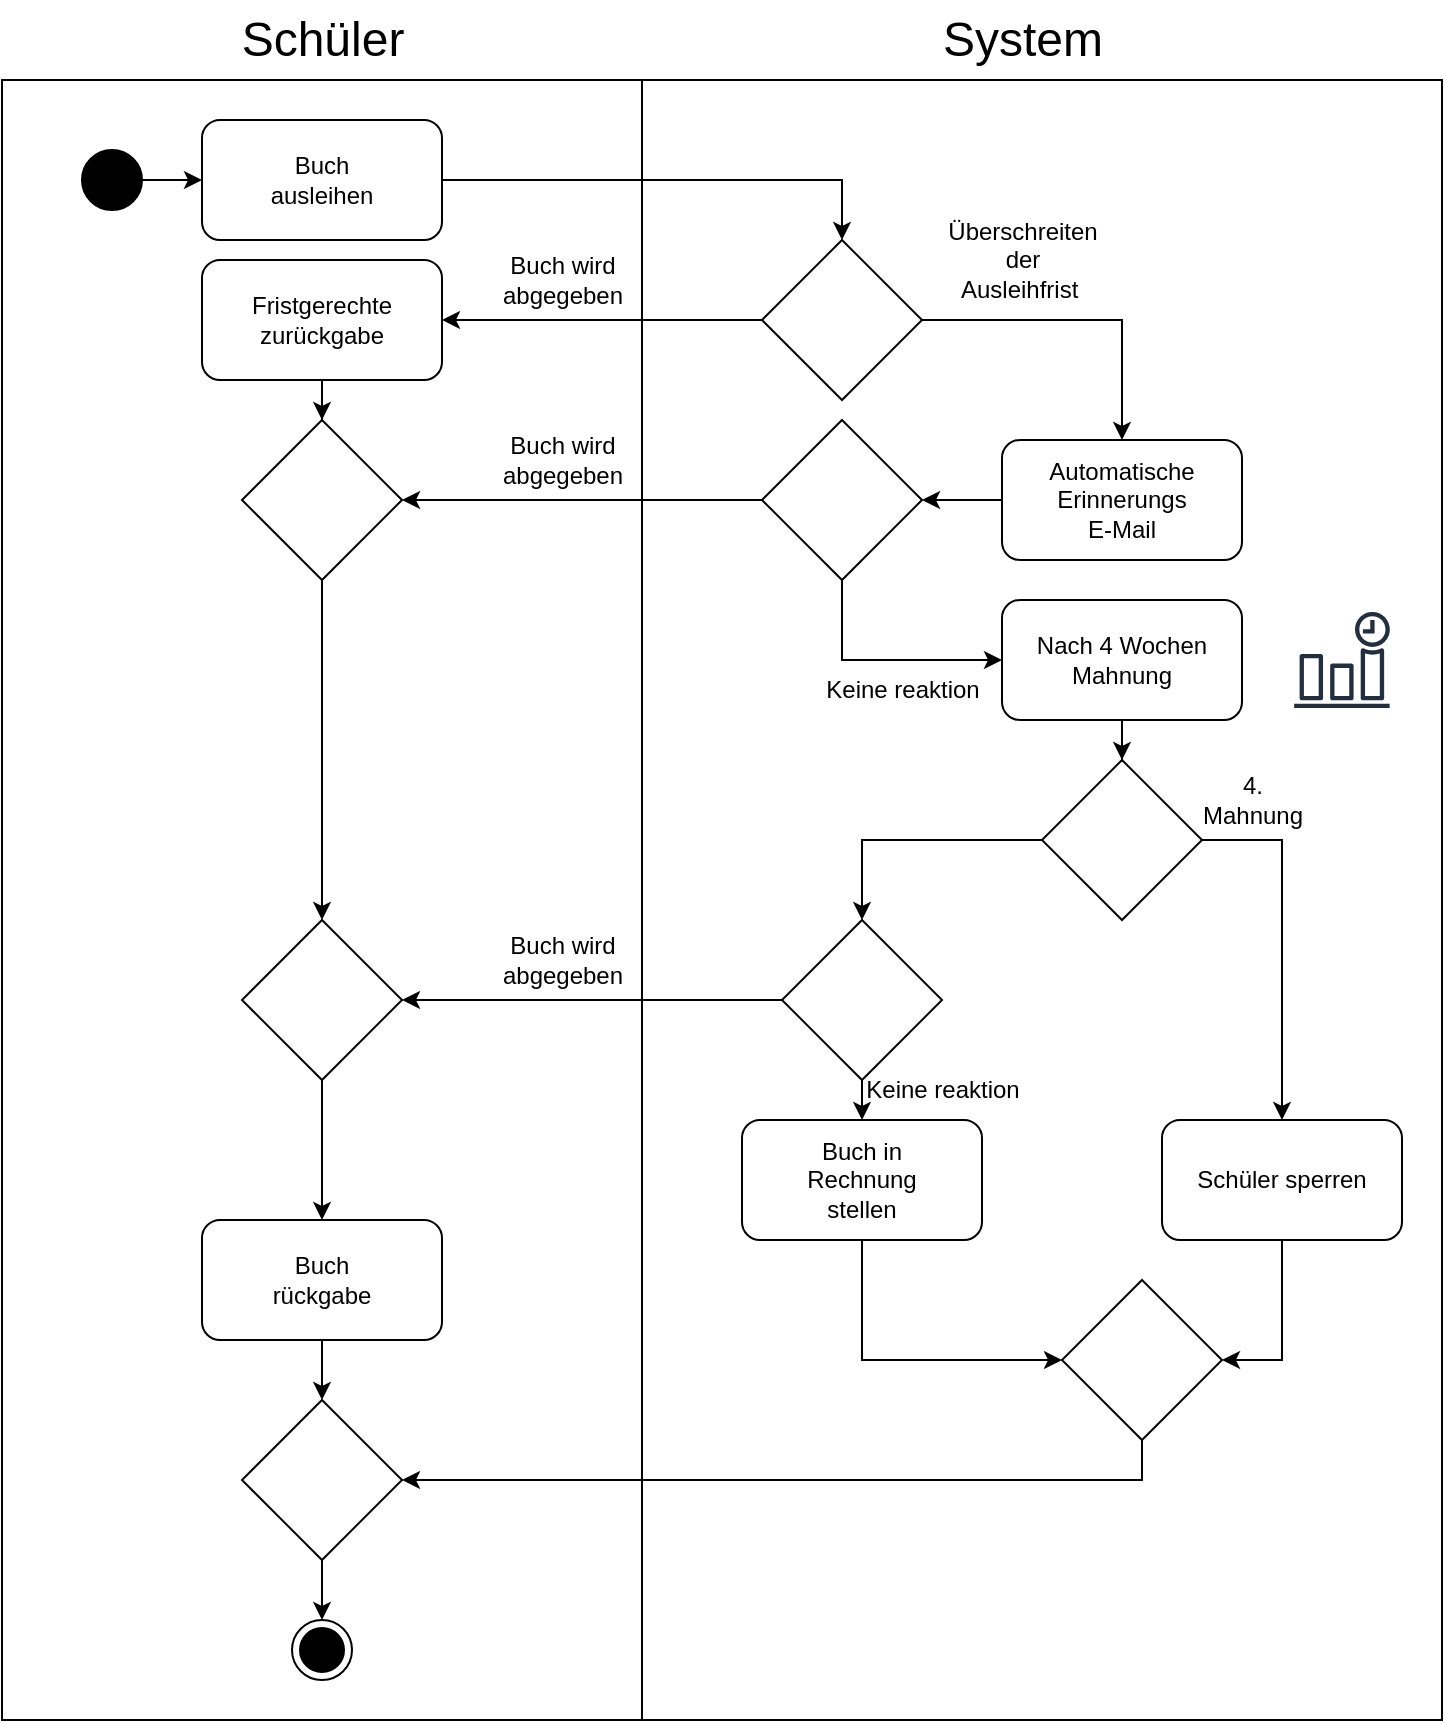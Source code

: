 <mxfile version="26.2.2">
  <diagram name="Seite-1" id="lWLERpLhqjINEII-QArS">
    <mxGraphModel dx="1428" dy="841" grid="1" gridSize="10" guides="1" tooltips="1" connect="1" arrows="1" fold="1" page="1" pageScale="1" pageWidth="827" pageHeight="1169" math="0" shadow="0">
      <root>
        <mxCell id="0" />
        <mxCell id="1" parent="0" />
        <mxCell id="Bz-hgVEM39cpWH5malVj-1" value="" style="rounded=0;whiteSpace=wrap;html=1;connectable=0;" vertex="1" parent="1">
          <mxGeometry x="54" y="200" width="320" height="820" as="geometry" />
        </mxCell>
        <mxCell id="Bz-hgVEM39cpWH5malVj-2" value="" style="rounded=0;whiteSpace=wrap;html=1;connectable=0;" vertex="1" parent="1">
          <mxGeometry x="374" y="200" width="400" height="820" as="geometry" />
        </mxCell>
        <mxCell id="Bz-hgVEM39cpWH5malVj-3" value="&lt;font style=&quot;font-size: 24px;&quot;&gt;Schüler&lt;/font&gt;" style="text;html=1;align=center;verticalAlign=middle;resizable=0;points=[];autosize=1;strokeColor=none;fillColor=none;" vertex="1" parent="1">
          <mxGeometry x="164" y="160" width="100" height="40" as="geometry" />
        </mxCell>
        <mxCell id="Bz-hgVEM39cpWH5malVj-4" value="&lt;font style=&quot;font-size: 24px;&quot;&gt;System&lt;/font&gt;" style="text;html=1;align=center;verticalAlign=middle;resizable=0;points=[];autosize=1;strokeColor=none;fillColor=none;" vertex="1" parent="1">
          <mxGeometry x="514" y="160" width="100" height="40" as="geometry" />
        </mxCell>
        <mxCell id="Bz-hgVEM39cpWH5malVj-9" value="" style="edgeStyle=orthogonalEdgeStyle;rounded=0;orthogonalLoop=1;jettySize=auto;html=1;" edge="1" parent="1" source="Bz-hgVEM39cpWH5malVj-5" target="Bz-hgVEM39cpWH5malVj-7">
          <mxGeometry relative="1" as="geometry" />
        </mxCell>
        <mxCell id="Bz-hgVEM39cpWH5malVj-5" value="" style="ellipse;fillColor=strokeColor;html=1;" vertex="1" parent="1">
          <mxGeometry x="94" y="235" width="30" height="30" as="geometry" />
        </mxCell>
        <mxCell id="Bz-hgVEM39cpWH5malVj-41" style="edgeStyle=orthogonalEdgeStyle;rounded=0;orthogonalLoop=1;jettySize=auto;html=1;entryX=0.5;entryY=0;entryDx=0;entryDy=0;" edge="1" parent="1" source="Bz-hgVEM39cpWH5malVj-7" target="Bz-hgVEM39cpWH5malVj-40">
          <mxGeometry relative="1" as="geometry" />
        </mxCell>
        <mxCell id="Bz-hgVEM39cpWH5malVj-7" value="Buch&lt;div&gt;ausleihen&lt;/div&gt;" style="rounded=1;whiteSpace=wrap;html=1;" vertex="1" parent="1">
          <mxGeometry x="154" y="220" width="120" height="60" as="geometry" />
        </mxCell>
        <mxCell id="Bz-hgVEM39cpWH5malVj-44" style="edgeStyle=orthogonalEdgeStyle;rounded=0;orthogonalLoop=1;jettySize=auto;html=1;entryX=1;entryY=0.5;entryDx=0;entryDy=0;exitX=0;exitY=0.5;exitDx=0;exitDy=0;" edge="1" parent="1" source="Bz-hgVEM39cpWH5malVj-45" target="Bz-hgVEM39cpWH5malVj-48">
          <mxGeometry relative="1" as="geometry">
            <mxPoint x="430" y="410" as="sourcePoint" />
            <mxPoint x="284" y="410" as="targetPoint" />
          </mxGeometry>
        </mxCell>
        <mxCell id="Bz-hgVEM39cpWH5malVj-85" style="edgeStyle=orthogonalEdgeStyle;rounded=0;orthogonalLoop=1;jettySize=auto;html=1;entryX=1;entryY=0.5;entryDx=0;entryDy=0;" edge="1" parent="1" source="Bz-hgVEM39cpWH5malVj-16" target="Bz-hgVEM39cpWH5malVj-45">
          <mxGeometry relative="1" as="geometry" />
        </mxCell>
        <mxCell id="Bz-hgVEM39cpWH5malVj-16" value="&lt;div&gt;Automatische&lt;/div&gt;Erinnerungs&lt;div&gt;E-Mail&lt;/div&gt;" style="rounded=1;whiteSpace=wrap;html=1;" vertex="1" parent="1">
          <mxGeometry x="554" y="380" width="120" height="60" as="geometry" />
        </mxCell>
        <mxCell id="Bz-hgVEM39cpWH5malVj-26" value="" style="edgeStyle=orthogonalEdgeStyle;rounded=0;orthogonalLoop=1;jettySize=auto;html=1;" edge="1" parent="1" source="Bz-hgVEM39cpWH5malVj-17" target="Bz-hgVEM39cpWH5malVj-25">
          <mxGeometry relative="1" as="geometry" />
        </mxCell>
        <mxCell id="Bz-hgVEM39cpWH5malVj-17" value="&lt;div&gt;Nach 4 Wochen&lt;/div&gt;Mahnung" style="rounded=1;whiteSpace=wrap;html=1;" vertex="1" parent="1">
          <mxGeometry x="554" y="460" width="120" height="60" as="geometry" />
        </mxCell>
        <mxCell id="Bz-hgVEM39cpWH5malVj-76" style="edgeStyle=orthogonalEdgeStyle;rounded=0;orthogonalLoop=1;jettySize=auto;html=1;" edge="1" parent="1" source="Bz-hgVEM39cpWH5malVj-18">
          <mxGeometry relative="1" as="geometry">
            <mxPoint x="214" y="860" as="targetPoint" />
          </mxGeometry>
        </mxCell>
        <mxCell id="Bz-hgVEM39cpWH5malVj-18" value="Buch&lt;div&gt;rückgabe&lt;/div&gt;" style="rounded=1;whiteSpace=wrap;html=1;" vertex="1" parent="1">
          <mxGeometry x="154" y="770" width="120" height="60" as="geometry" />
        </mxCell>
        <mxCell id="Bz-hgVEM39cpWH5malVj-29" style="edgeStyle=orthogonalEdgeStyle;rounded=0;orthogonalLoop=1;jettySize=auto;html=1;entryX=0.5;entryY=0;entryDx=0;entryDy=0;exitX=1;exitY=0.5;exitDx=0;exitDy=0;" edge="1" parent="1" source="Bz-hgVEM39cpWH5malVj-25" target="Bz-hgVEM39cpWH5malVj-31">
          <mxGeometry relative="1" as="geometry">
            <mxPoint x="694" y="630" as="targetPoint" />
          </mxGeometry>
        </mxCell>
        <mxCell id="Bz-hgVEM39cpWH5malVj-60" style="edgeStyle=orthogonalEdgeStyle;rounded=0;orthogonalLoop=1;jettySize=auto;html=1;entryX=0.5;entryY=0;entryDx=0;entryDy=0;" edge="1" parent="1" source="Bz-hgVEM39cpWH5malVj-25" target="Bz-hgVEM39cpWH5malVj-59">
          <mxGeometry relative="1" as="geometry" />
        </mxCell>
        <mxCell id="Bz-hgVEM39cpWH5malVj-25" value="" style="rhombus;whiteSpace=wrap;html=1;" vertex="1" parent="1">
          <mxGeometry x="574" y="540" width="80" height="80" as="geometry" />
        </mxCell>
        <mxCell id="Bz-hgVEM39cpWH5malVj-66" style="edgeStyle=orthogonalEdgeStyle;rounded=0;orthogonalLoop=1;jettySize=auto;html=1;entryX=1;entryY=0.5;entryDx=0;entryDy=0;" edge="1" parent="1" source="Bz-hgVEM39cpWH5malVj-31" target="Bz-hgVEM39cpWH5malVj-64">
          <mxGeometry relative="1" as="geometry" />
        </mxCell>
        <mxCell id="Bz-hgVEM39cpWH5malVj-31" value="&lt;div&gt;Schüler sperren&lt;/div&gt;" style="rounded=1;whiteSpace=wrap;html=1;" vertex="1" parent="1">
          <mxGeometry x="634" y="720" width="120" height="60" as="geometry" />
        </mxCell>
        <mxCell id="Bz-hgVEM39cpWH5malVj-83" style="edgeStyle=orthogonalEdgeStyle;rounded=0;orthogonalLoop=1;jettySize=auto;html=1;entryX=0.5;entryY=0;entryDx=0;entryDy=0;" edge="1" parent="1" source="Bz-hgVEM39cpWH5malVj-32" target="Bz-hgVEM39cpWH5malVj-18">
          <mxGeometry relative="1" as="geometry" />
        </mxCell>
        <mxCell id="Bz-hgVEM39cpWH5malVj-32" value="" style="rhombus;whiteSpace=wrap;html=1;" vertex="1" parent="1">
          <mxGeometry x="174" y="620" width="80" height="80" as="geometry" />
        </mxCell>
        <mxCell id="Bz-hgVEM39cpWH5malVj-67" style="edgeStyle=orthogonalEdgeStyle;rounded=0;orthogonalLoop=1;jettySize=auto;html=1;entryX=0;entryY=0.5;entryDx=0;entryDy=0;exitX=0.5;exitY=1;exitDx=0;exitDy=0;" edge="1" parent="1" source="Bz-hgVEM39cpWH5malVj-36" target="Bz-hgVEM39cpWH5malVj-64">
          <mxGeometry relative="1" as="geometry">
            <Array as="points">
              <mxPoint x="484" y="840" />
            </Array>
          </mxGeometry>
        </mxCell>
        <mxCell id="Bz-hgVEM39cpWH5malVj-36" value="&lt;div&gt;&lt;span style=&quot;background-color: transparent; color: light-dark(rgb(0, 0, 0), rgb(255, 255, 255));&quot;&gt;Buch in&lt;/span&gt;&lt;/div&gt;&lt;div&gt;Rechnung&lt;/div&gt;&lt;div&gt;stellen&lt;/div&gt;" style="rounded=1;whiteSpace=wrap;html=1;" vertex="1" parent="1">
          <mxGeometry x="424" y="720" width="120" height="60" as="geometry" />
        </mxCell>
        <mxCell id="Bz-hgVEM39cpWH5malVj-43" style="edgeStyle=orthogonalEdgeStyle;rounded=0;orthogonalLoop=1;jettySize=auto;html=1;entryX=0.5;entryY=0;entryDx=0;entryDy=0;" edge="1" parent="1" source="Bz-hgVEM39cpWH5malVj-40" target="Bz-hgVEM39cpWH5malVj-16">
          <mxGeometry relative="1" as="geometry">
            <mxPoint x="614" y="380" as="targetPoint" />
          </mxGeometry>
        </mxCell>
        <mxCell id="Bz-hgVEM39cpWH5malVj-52" style="edgeStyle=orthogonalEdgeStyle;rounded=0;orthogonalLoop=1;jettySize=auto;html=1;entryX=1;entryY=0.5;entryDx=0;entryDy=0;" edge="1" parent="1" source="Bz-hgVEM39cpWH5malVj-40" target="Bz-hgVEM39cpWH5malVj-51">
          <mxGeometry relative="1" as="geometry" />
        </mxCell>
        <mxCell id="Bz-hgVEM39cpWH5malVj-40" value="" style="rhombus;whiteSpace=wrap;html=1;" vertex="1" parent="1">
          <mxGeometry x="434" y="280" width="80" height="80" as="geometry" />
        </mxCell>
        <mxCell id="Bz-hgVEM39cpWH5malVj-47" style="edgeStyle=orthogonalEdgeStyle;rounded=0;orthogonalLoop=1;jettySize=auto;html=1;entryX=0;entryY=0.5;entryDx=0;entryDy=0;exitX=0.5;exitY=1;exitDx=0;exitDy=0;" edge="1" parent="1" source="Bz-hgVEM39cpWH5malVj-45" target="Bz-hgVEM39cpWH5malVj-17">
          <mxGeometry relative="1" as="geometry" />
        </mxCell>
        <mxCell id="Bz-hgVEM39cpWH5malVj-45" value="" style="rhombus;whiteSpace=wrap;html=1;" vertex="1" parent="1">
          <mxGeometry x="434" y="370" width="80" height="80" as="geometry" />
        </mxCell>
        <mxCell id="Bz-hgVEM39cpWH5malVj-58" style="edgeStyle=orthogonalEdgeStyle;rounded=0;orthogonalLoop=1;jettySize=auto;html=1;entryX=0.5;entryY=0;entryDx=0;entryDy=0;" edge="1" parent="1" source="Bz-hgVEM39cpWH5malVj-48" target="Bz-hgVEM39cpWH5malVj-32">
          <mxGeometry relative="1" as="geometry" />
        </mxCell>
        <mxCell id="Bz-hgVEM39cpWH5malVj-48" value="" style="rhombus;whiteSpace=wrap;html=1;" vertex="1" parent="1">
          <mxGeometry x="174" y="370" width="80" height="80" as="geometry" />
        </mxCell>
        <mxCell id="Bz-hgVEM39cpWH5malVj-84" value="" style="edgeStyle=orthogonalEdgeStyle;rounded=0;orthogonalLoop=1;jettySize=auto;html=1;" edge="1" parent="1" source="Bz-hgVEM39cpWH5malVj-51" target="Bz-hgVEM39cpWH5malVj-48">
          <mxGeometry relative="1" as="geometry" />
        </mxCell>
        <mxCell id="Bz-hgVEM39cpWH5malVj-51" value="&lt;span style=&quot;background-color: transparent; color: light-dark(rgb(0, 0, 0), rgb(255, 255, 255));&quot;&gt;Fristgerechte&lt;/span&gt;&lt;div&gt;&lt;span style=&quot;background-color: transparent; color: light-dark(rgb(0, 0, 0), rgb(255, 255, 255));&quot;&gt;zurückgabe&lt;/span&gt;&lt;/div&gt;" style="rounded=1;whiteSpace=wrap;html=1;" vertex="1" parent="1">
          <mxGeometry x="154" y="290" width="120" height="60" as="geometry" />
        </mxCell>
        <mxCell id="Bz-hgVEM39cpWH5malVj-61" style="edgeStyle=orthogonalEdgeStyle;rounded=0;orthogonalLoop=1;jettySize=auto;html=1;" edge="1" parent="1" source="Bz-hgVEM39cpWH5malVj-59">
          <mxGeometry relative="1" as="geometry">
            <mxPoint x="254" y="660" as="targetPoint" />
          </mxGeometry>
        </mxCell>
        <mxCell id="Bz-hgVEM39cpWH5malVj-63" style="edgeStyle=orthogonalEdgeStyle;rounded=0;orthogonalLoop=1;jettySize=auto;html=1;entryX=0.5;entryY=0;entryDx=0;entryDy=0;exitX=0.5;exitY=1;exitDx=0;exitDy=0;" edge="1" parent="1" source="Bz-hgVEM39cpWH5malVj-59" target="Bz-hgVEM39cpWH5malVj-36">
          <mxGeometry relative="1" as="geometry" />
        </mxCell>
        <mxCell id="Bz-hgVEM39cpWH5malVj-59" value="" style="rhombus;whiteSpace=wrap;html=1;" vertex="1" parent="1">
          <mxGeometry x="444" y="620" width="80" height="80" as="geometry" />
        </mxCell>
        <mxCell id="Bz-hgVEM39cpWH5malVj-75" style="edgeStyle=orthogonalEdgeStyle;rounded=0;orthogonalLoop=1;jettySize=auto;html=1;entryX=1;entryY=0.5;entryDx=0;entryDy=0;exitX=0.5;exitY=1;exitDx=0;exitDy=0;" edge="1" parent="1" source="Bz-hgVEM39cpWH5malVj-64" target="Bz-hgVEM39cpWH5malVj-74">
          <mxGeometry relative="1" as="geometry" />
        </mxCell>
        <mxCell id="Bz-hgVEM39cpWH5malVj-64" value="" style="rhombus;whiteSpace=wrap;html=1;" vertex="1" parent="1">
          <mxGeometry x="584" y="800" width="80" height="80" as="geometry" />
        </mxCell>
        <mxCell id="Bz-hgVEM39cpWH5malVj-72" value="Buch wird&lt;div&gt;abgegeben&lt;/div&gt;" style="text;html=1;align=center;verticalAlign=middle;resizable=0;points=[];autosize=1;strokeColor=none;fillColor=none;" vertex="1" parent="1">
          <mxGeometry x="294" y="370" width="80" height="40" as="geometry" />
        </mxCell>
        <mxCell id="Bz-hgVEM39cpWH5malVj-73" value="Buch wird&lt;div&gt;abgegeben&lt;/div&gt;" style="text;html=1;align=center;verticalAlign=middle;resizable=0;points=[];autosize=1;strokeColor=none;fillColor=none;" vertex="1" parent="1">
          <mxGeometry x="294" y="620" width="80" height="40" as="geometry" />
        </mxCell>
        <mxCell id="Bz-hgVEM39cpWH5malVj-78" style="edgeStyle=orthogonalEdgeStyle;rounded=0;orthogonalLoop=1;jettySize=auto;html=1;entryX=0.5;entryY=0;entryDx=0;entryDy=0;" edge="1" parent="1" source="Bz-hgVEM39cpWH5malVj-74" target="Bz-hgVEM39cpWH5malVj-77">
          <mxGeometry relative="1" as="geometry" />
        </mxCell>
        <mxCell id="Bz-hgVEM39cpWH5malVj-74" value="" style="rhombus;whiteSpace=wrap;html=1;" vertex="1" parent="1">
          <mxGeometry x="174" y="860" width="80" height="80" as="geometry" />
        </mxCell>
        <mxCell id="Bz-hgVEM39cpWH5malVj-77" value="" style="ellipse;html=1;shape=endState;fillColor=strokeColor;" vertex="1" parent="1">
          <mxGeometry x="199" y="970" width="30" height="30" as="geometry" />
        </mxCell>
        <mxCell id="Bz-hgVEM39cpWH5malVj-79" value="Buch wird&lt;div&gt;abgegeben&lt;/div&gt;" style="text;html=1;align=center;verticalAlign=middle;resizable=0;points=[];autosize=1;strokeColor=none;fillColor=none;" vertex="1" parent="1">
          <mxGeometry x="294" y="280" width="80" height="40" as="geometry" />
        </mxCell>
        <mxCell id="Bz-hgVEM39cpWH5malVj-80" value="Keine reaktion" style="text;html=1;align=center;verticalAlign=middle;resizable=0;points=[];autosize=1;strokeColor=none;fillColor=none;" vertex="1" parent="1">
          <mxGeometry x="474" y="690" width="100" height="30" as="geometry" />
        </mxCell>
        <mxCell id="Bz-hgVEM39cpWH5malVj-81" value="&lt;span style=&quot;text-wrap-mode: wrap;&quot;&gt;4.&lt;/span&gt;&lt;div style=&quot;text-wrap-mode: wrap;&quot;&gt;Mahnung&lt;/div&gt;" style="text;html=1;align=center;verticalAlign=middle;resizable=0;points=[];autosize=1;strokeColor=none;fillColor=none;" vertex="1" parent="1">
          <mxGeometry x="644" y="540" width="70" height="40" as="geometry" />
        </mxCell>
        <mxCell id="Bz-hgVEM39cpWH5malVj-82" value="&lt;span style=&quot;text-wrap-mode: wrap;&quot;&gt;Überschreiten&lt;/span&gt;&lt;br style=&quot;text-wrap-mode: wrap;&quot;&gt;&lt;div style=&quot;text-wrap-mode: wrap;&quot;&gt;der&lt;/div&gt;&lt;div style=&quot;text-wrap-mode: wrap;&quot;&gt;&lt;span style=&quot;text-wrap-mode: nowrap;&quot;&gt;Ausleihfrist&amp;nbsp;&lt;/span&gt;&lt;/div&gt;" style="text;html=1;align=center;verticalAlign=middle;resizable=0;points=[];autosize=1;strokeColor=none;fillColor=none;" vertex="1" parent="1">
          <mxGeometry x="514" y="260" width="100" height="60" as="geometry" />
        </mxCell>
        <mxCell id="Bz-hgVEM39cpWH5malVj-86" value="Keine reaktion" style="text;html=1;align=center;verticalAlign=middle;resizable=0;points=[];autosize=1;strokeColor=none;fillColor=none;" vertex="1" parent="1">
          <mxGeometry x="454" y="490" width="100" height="30" as="geometry" />
        </mxCell>
        <mxCell id="Bz-hgVEM39cpWH5malVj-88" value="" style="sketch=0;outlineConnect=0;fontColor=#232F3E;gradientColor=none;strokeColor=#232F3E;fillColor=#ffffff;dashed=0;verticalLabelPosition=bottom;verticalAlign=top;align=center;html=1;fontSize=12;fontStyle=0;aspect=fixed;shape=mxgraph.aws4.resourceIcon;resIcon=mxgraph.aws4.event_time_based;" vertex="1" parent="1">
          <mxGeometry x="694" y="460" width="60" height="60" as="geometry" />
        </mxCell>
      </root>
    </mxGraphModel>
  </diagram>
</mxfile>
